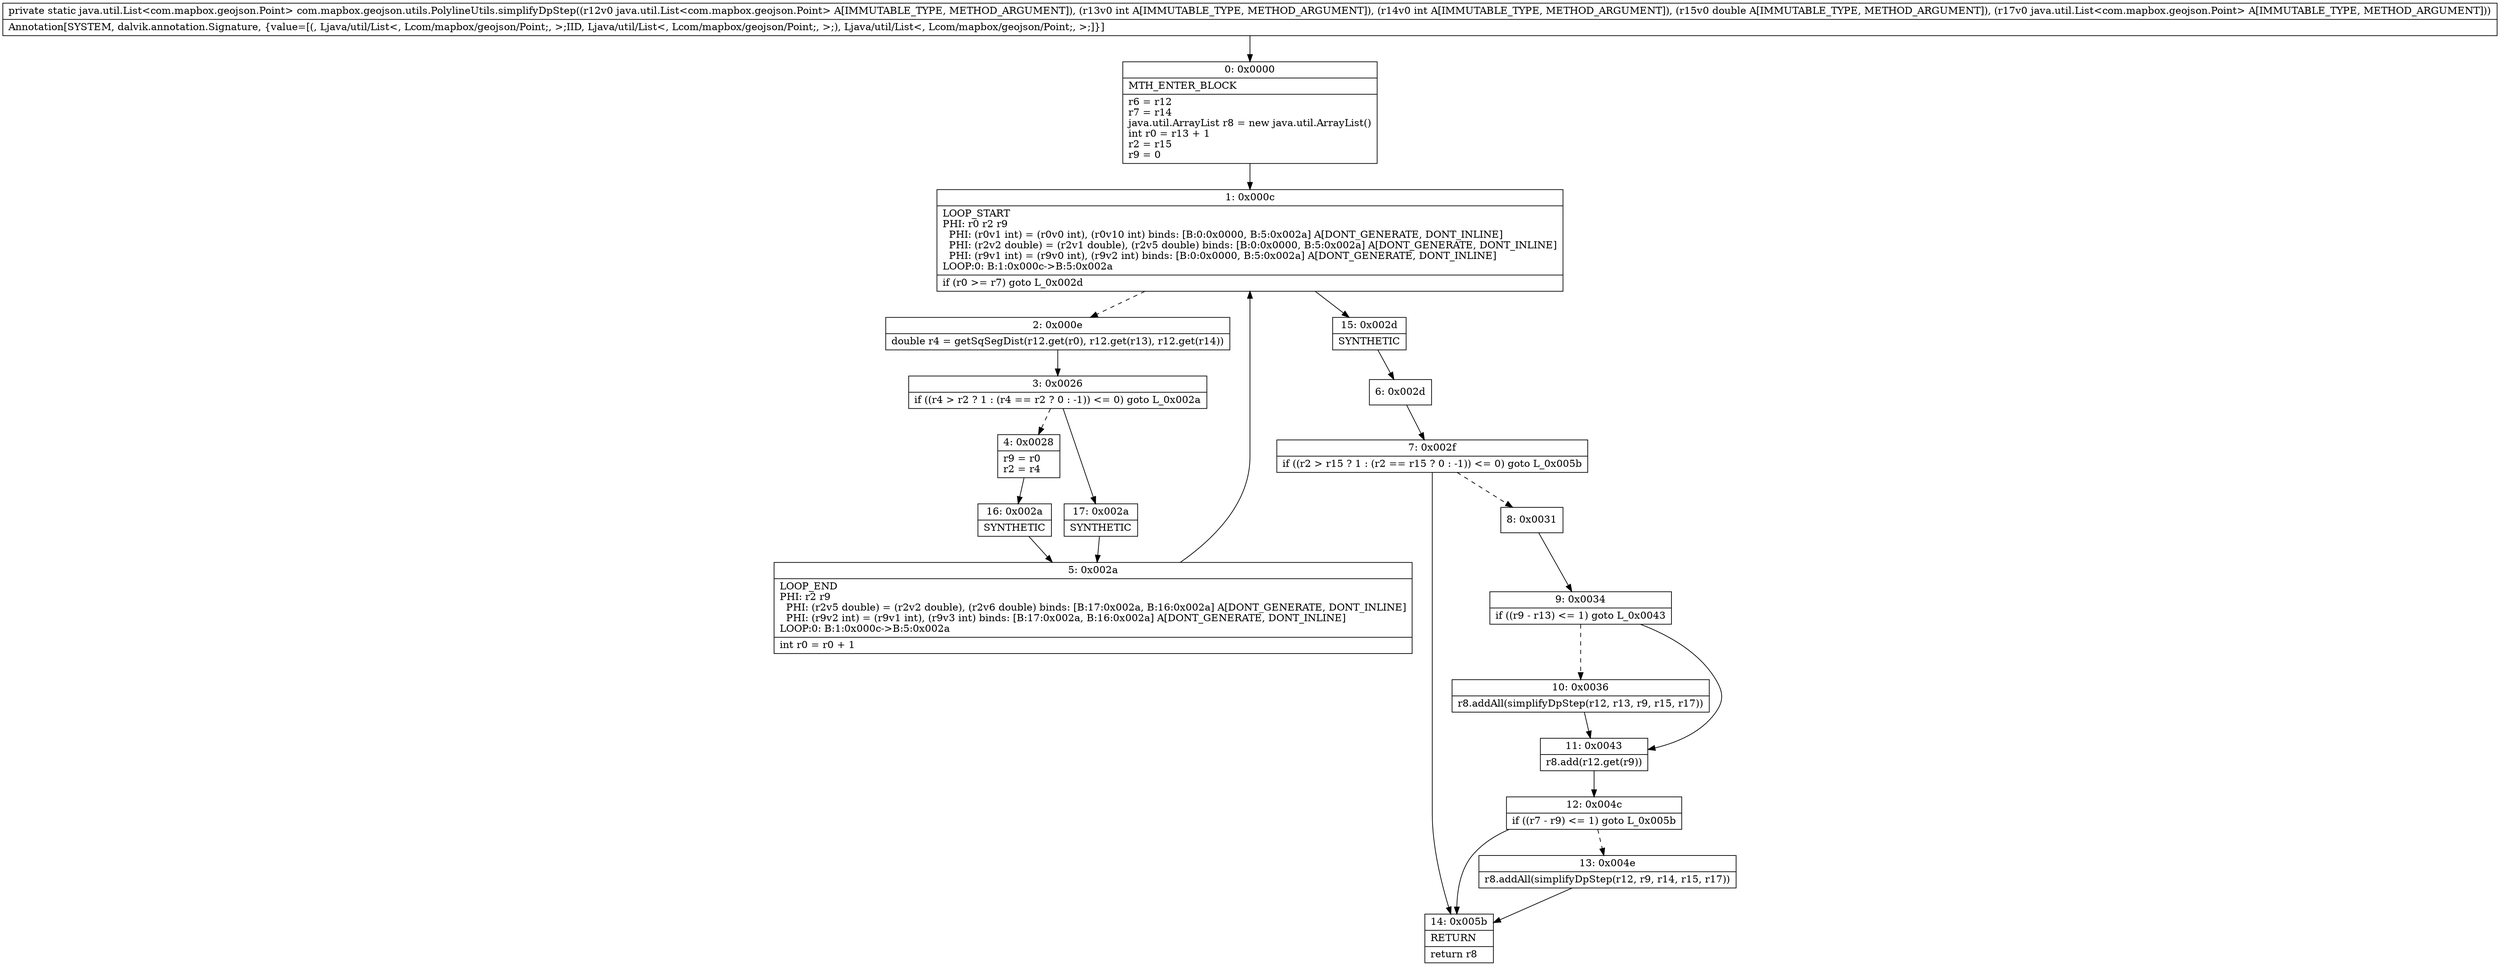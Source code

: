digraph "CFG forcom.mapbox.geojson.utils.PolylineUtils.simplifyDpStep(Ljava\/util\/List;IIDLjava\/util\/List;)Ljava\/util\/List;" {
Node_0 [shape=record,label="{0\:\ 0x0000|MTH_ENTER_BLOCK\l|r6 = r12\lr7 = r14\ljava.util.ArrayList r8 = new java.util.ArrayList()\lint r0 = r13 + 1\lr2 = r15\lr9 = 0\l}"];
Node_1 [shape=record,label="{1\:\ 0x000c|LOOP_START\lPHI: r0 r2 r9 \l  PHI: (r0v1 int) = (r0v0 int), (r0v10 int) binds: [B:0:0x0000, B:5:0x002a] A[DONT_GENERATE, DONT_INLINE]\l  PHI: (r2v2 double) = (r2v1 double), (r2v5 double) binds: [B:0:0x0000, B:5:0x002a] A[DONT_GENERATE, DONT_INLINE]\l  PHI: (r9v1 int) = (r9v0 int), (r9v2 int) binds: [B:0:0x0000, B:5:0x002a] A[DONT_GENERATE, DONT_INLINE]\lLOOP:0: B:1:0x000c\-\>B:5:0x002a\l|if (r0 \>= r7) goto L_0x002d\l}"];
Node_2 [shape=record,label="{2\:\ 0x000e|double r4 = getSqSegDist(r12.get(r0), r12.get(r13), r12.get(r14))\l}"];
Node_3 [shape=record,label="{3\:\ 0x0026|if ((r4 \> r2 ? 1 : (r4 == r2 ? 0 : \-1)) \<= 0) goto L_0x002a\l}"];
Node_4 [shape=record,label="{4\:\ 0x0028|r9 = r0\lr2 = r4\l}"];
Node_5 [shape=record,label="{5\:\ 0x002a|LOOP_END\lPHI: r2 r9 \l  PHI: (r2v5 double) = (r2v2 double), (r2v6 double) binds: [B:17:0x002a, B:16:0x002a] A[DONT_GENERATE, DONT_INLINE]\l  PHI: (r9v2 int) = (r9v1 int), (r9v3 int) binds: [B:17:0x002a, B:16:0x002a] A[DONT_GENERATE, DONT_INLINE]\lLOOP:0: B:1:0x000c\-\>B:5:0x002a\l|int r0 = r0 + 1\l}"];
Node_6 [shape=record,label="{6\:\ 0x002d}"];
Node_7 [shape=record,label="{7\:\ 0x002f|if ((r2 \> r15 ? 1 : (r2 == r15 ? 0 : \-1)) \<= 0) goto L_0x005b\l}"];
Node_8 [shape=record,label="{8\:\ 0x0031}"];
Node_9 [shape=record,label="{9\:\ 0x0034|if ((r9 \- r13) \<= 1) goto L_0x0043\l}"];
Node_10 [shape=record,label="{10\:\ 0x0036|r8.addAll(simplifyDpStep(r12, r13, r9, r15, r17))\l}"];
Node_11 [shape=record,label="{11\:\ 0x0043|r8.add(r12.get(r9))\l}"];
Node_12 [shape=record,label="{12\:\ 0x004c|if ((r7 \- r9) \<= 1) goto L_0x005b\l}"];
Node_13 [shape=record,label="{13\:\ 0x004e|r8.addAll(simplifyDpStep(r12, r9, r14, r15, r17))\l}"];
Node_14 [shape=record,label="{14\:\ 0x005b|RETURN\l|return r8\l}"];
Node_15 [shape=record,label="{15\:\ 0x002d|SYNTHETIC\l}"];
Node_16 [shape=record,label="{16\:\ 0x002a|SYNTHETIC\l}"];
Node_17 [shape=record,label="{17\:\ 0x002a|SYNTHETIC\l}"];
MethodNode[shape=record,label="{private static java.util.List\<com.mapbox.geojson.Point\> com.mapbox.geojson.utils.PolylineUtils.simplifyDpStep((r12v0 java.util.List\<com.mapbox.geojson.Point\> A[IMMUTABLE_TYPE, METHOD_ARGUMENT]), (r13v0 int A[IMMUTABLE_TYPE, METHOD_ARGUMENT]), (r14v0 int A[IMMUTABLE_TYPE, METHOD_ARGUMENT]), (r15v0 double A[IMMUTABLE_TYPE, METHOD_ARGUMENT]), (r17v0 java.util.List\<com.mapbox.geojson.Point\> A[IMMUTABLE_TYPE, METHOD_ARGUMENT]))  | Annotation[SYSTEM, dalvik.annotation.Signature, \{value=[(, Ljava\/util\/List\<, Lcom\/mapbox\/geojson\/Point;, \>;IID, Ljava\/util\/List\<, Lcom\/mapbox\/geojson\/Point;, \>;), Ljava\/util\/List\<, Lcom\/mapbox\/geojson\/Point;, \>;]\}]\l}"];
MethodNode -> Node_0;
Node_0 -> Node_1;
Node_1 -> Node_2[style=dashed];
Node_1 -> Node_15;
Node_2 -> Node_3;
Node_3 -> Node_4[style=dashed];
Node_3 -> Node_17;
Node_4 -> Node_16;
Node_5 -> Node_1;
Node_6 -> Node_7;
Node_7 -> Node_8[style=dashed];
Node_7 -> Node_14;
Node_8 -> Node_9;
Node_9 -> Node_10[style=dashed];
Node_9 -> Node_11;
Node_10 -> Node_11;
Node_11 -> Node_12;
Node_12 -> Node_13[style=dashed];
Node_12 -> Node_14;
Node_13 -> Node_14;
Node_15 -> Node_6;
Node_16 -> Node_5;
Node_17 -> Node_5;
}

